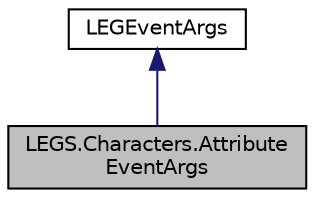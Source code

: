 digraph "LEGS.Characters.AttributeEventArgs"
{
 // LATEX_PDF_SIZE
  edge [fontname="Helvetica",fontsize="10",labelfontname="Helvetica",labelfontsize="10"];
  node [fontname="Helvetica",fontsize="10",shape=record];
  Node1 [label="LEGS.Characters.Attribute\lEventArgs",height=0.2,width=0.4,color="black", fillcolor="grey75", style="filled", fontcolor="black",tooltip="LEGEventArgs when an IAttributeHolder's attribute gets added, removed or modified"];
  Node2 -> Node1 [dir="back",color="midnightblue",fontsize="10",style="solid",fontname="Helvetica"];
  Node2 [label="LEGEventArgs",height=0.2,width=0.4,color="black", fillcolor="white", style="filled",URL="$classLEGS_1_1LEGEventArgs.html",tooltip="LeGS event arguments base, for all events from EventManager"];
}
